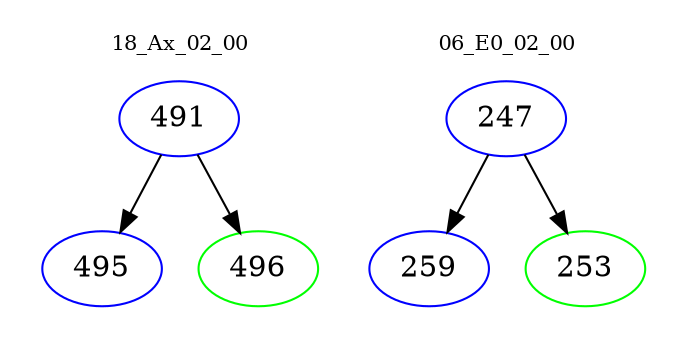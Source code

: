 digraph{
subgraph cluster_0 {
color = white
label = "18_Ax_02_00";
fontsize=10;
T0_491 [label="491", color="blue"]
T0_491 -> T0_495 [color="black"]
T0_495 [label="495", color="blue"]
T0_491 -> T0_496 [color="black"]
T0_496 [label="496", color="green"]
}
subgraph cluster_1 {
color = white
label = "06_E0_02_00";
fontsize=10;
T1_247 [label="247", color="blue"]
T1_247 -> T1_259 [color="black"]
T1_259 [label="259", color="blue"]
T1_247 -> T1_253 [color="black"]
T1_253 [label="253", color="green"]
}
}
